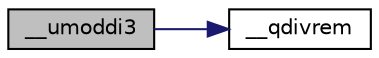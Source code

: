 digraph "__umoddi3"
{
 // LATEX_PDF_SIZE
  edge [fontname="Helvetica",fontsize="10",labelfontname="Helvetica",labelfontsize="10"];
  node [fontname="Helvetica",fontsize="10",shape=record];
  rankdir="LR";
  Node1 [label="__umoddi3",height=0.2,width=0.4,color="black", fillcolor="grey75", style="filled", fontcolor="black",tooltip=" "];
  Node1 -> Node2 [color="midnightblue",fontsize="10",style="solid",fontname="Helvetica"];
  Node2 [label="__qdivrem",height=0.2,width=0.4,color="black", fillcolor="white", style="filled",URL="$kprintf_8c.html#a19096e3df18062999062c914a569c7d6",tooltip=" "];
}
